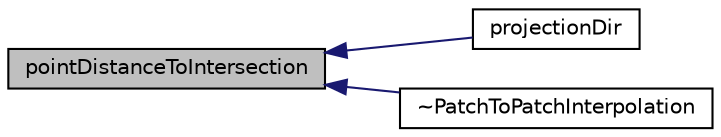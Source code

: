 digraph "pointDistanceToIntersection"
{
  bgcolor="transparent";
  edge [fontname="Helvetica",fontsize="10",labelfontname="Helvetica",labelfontsize="10"];
  node [fontname="Helvetica",fontsize="10",shape=record];
  rankdir="LR";
  Node1 [label="pointDistanceToIntersection",height=0.2,width=0.4,color="black", fillcolor="grey75", style="filled", fontcolor="black"];
  Node1 -> Node2 [dir="back",color="midnightblue",fontsize="10",style="solid",fontname="Helvetica"];
  Node2 [label="projectionDir",height=0.2,width=0.4,color="black",URL="$a01857.html#a0504e7c67b539d6745be864f1abb6d4b",tooltip="Return direction projection to use in projection. "];
  Node1 -> Node3 [dir="back",color="midnightblue",fontsize="10",style="solid",fontname="Helvetica"];
  Node3 [label="~PatchToPatchInterpolation",height=0.2,width=0.4,color="black",URL="$a01857.html#aea975b75544619de40289882cb2c045a",tooltip="Destructor. "];
}

